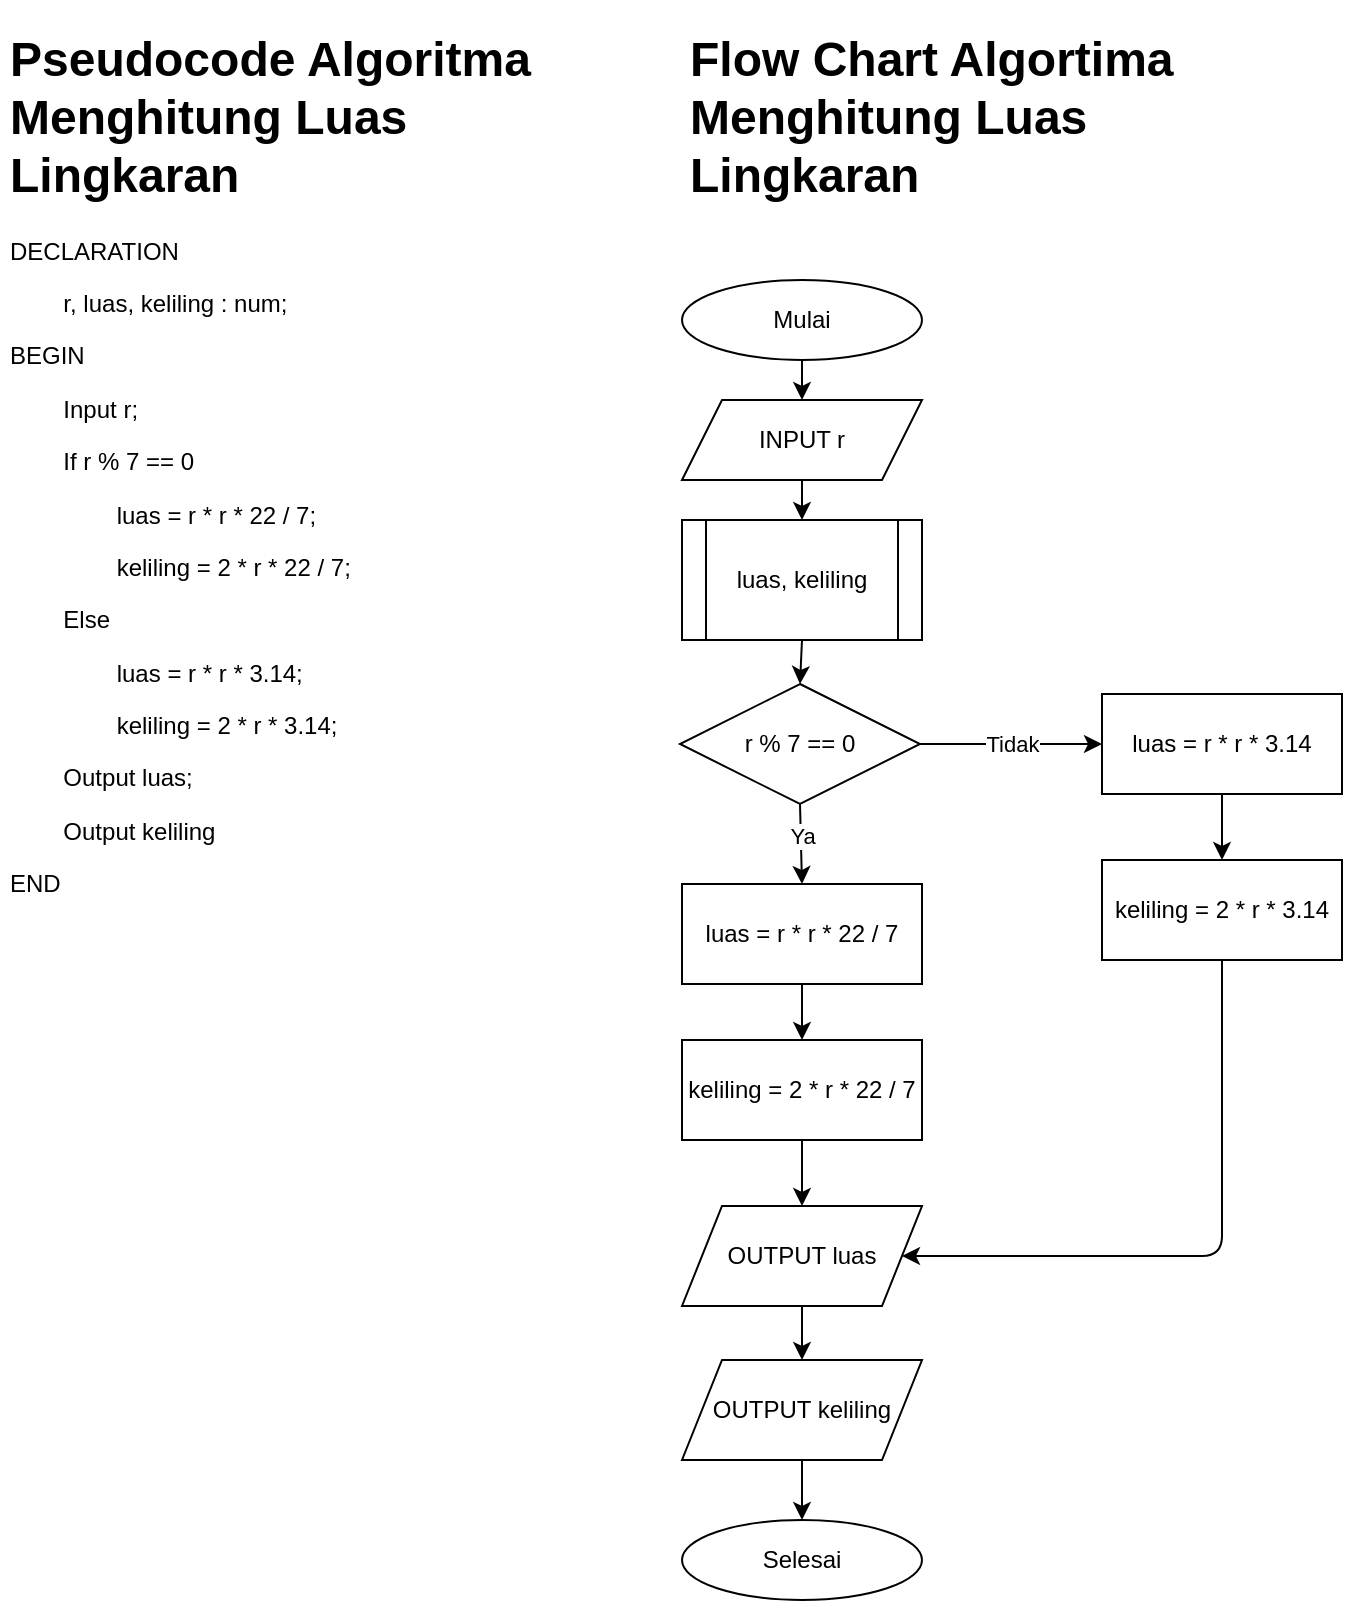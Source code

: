 <mxfile>
    <diagram id="CUJUMXQ0X0TxbI-3v0MW" name="Luas &amp; Keliling Lingkaran">
        <mxGraphModel dx="674" dy="1444" grid="1" gridSize="10" guides="1" tooltips="1" connect="1" arrows="1" fold="1" page="1" pageScale="1" pageWidth="850" pageHeight="1100" math="0" shadow="0">
            <root>
                <mxCell id="0"/>
                <mxCell id="1" parent="0"/>
                <mxCell id="2" value="&lt;h1&gt;Pseudocode Algoritma Menghitung Luas Lingkaran&lt;/h1&gt;&lt;p&gt;DECLARATION&lt;/p&gt;&lt;p&gt;&lt;span style=&quot;white-space: pre;&quot;&gt;&#9;&lt;/span&gt;r, luas, keliling : num;&lt;br&gt;&lt;/p&gt;&lt;p&gt;BEGIN&lt;/p&gt;&lt;p&gt;&lt;span style=&quot;white-space: pre;&quot;&gt;&#9;&lt;/span&gt;Input r;&lt;br&gt;&lt;/p&gt;&lt;p&gt;&lt;span style=&quot;white-space: pre;&quot;&gt;&#9;&lt;/span&gt;If r % 7 == 0&lt;/p&gt;&lt;p&gt;&lt;span style=&quot;white-space: pre;&quot;&gt;&#9;&lt;/span&gt;&lt;span style=&quot;white-space: pre;&quot;&gt;&#9;&lt;/span&gt;luas&amp;nbsp;= r * r * 22 / 7;&lt;br&gt;&lt;/p&gt;&lt;p&gt;&lt;span style=&quot;white-space: pre;&quot;&gt;&#9;&lt;/span&gt;&lt;span style=&quot;white-space: pre;&quot;&gt;&#9;&lt;/span&gt;keliling = 2 * r * 22 / 7;&lt;br&gt;&lt;/p&gt;&lt;p&gt;&lt;span style=&quot;white-space: pre;&quot;&gt;&#9;&lt;/span&gt;Else&amp;nbsp;&lt;/p&gt;&lt;p&gt;&lt;span style=&quot;white-space: pre;&quot;&gt;&#9;&lt;/span&gt;&lt;span style=&quot;white-space: pre;&quot;&gt;&#9;&lt;/span&gt;luas&amp;nbsp;= r * r * 3.14;&lt;br&gt;&lt;/p&gt;&lt;p&gt;&lt;span style=&quot;white-space: pre;&quot;&gt;&#9;&lt;/span&gt;&lt;span style=&quot;white-space: pre;&quot;&gt;&#9;&lt;/span&gt;keliling = 2 * r * 3.14;&lt;br&gt;&lt;/p&gt;&lt;p&gt;&lt;span style=&quot;white-space: pre;&quot;&gt;&#9;&lt;/span&gt;Output luas;&lt;br&gt;&lt;/p&gt;&lt;p&gt;&lt;span style=&quot;white-space: pre;&quot;&gt;&#9;&lt;/span&gt;Output keliling&lt;br&gt;&lt;/p&gt;&lt;p&gt;END&lt;/p&gt;" style="text;html=1;strokeColor=none;fillColor=none;spacing=5;spacingTop=-20;whiteSpace=wrap;overflow=hidden;rounded=0;" parent="1" vertex="1">
                    <mxGeometry x="20" width="310" height="440" as="geometry"/>
                </mxCell>
                <mxCell id="4" value="&lt;h1&gt;Flow Chart Algortima Menghitung Luas Lingkaran&lt;/h1&gt;" style="text;html=1;strokeColor=none;fillColor=none;spacing=5;spacingTop=-20;whiteSpace=wrap;overflow=hidden;rounded=0;" parent="1" vertex="1">
                    <mxGeometry x="360" width="280" height="120" as="geometry"/>
                </mxCell>
                <mxCell id="7" value="" style="edgeStyle=none;html=1;" parent="1" source="5" target="6" edge="1">
                    <mxGeometry relative="1" as="geometry"/>
                </mxCell>
                <mxCell id="5" value="Mulai" style="ellipse;whiteSpace=wrap;html=1;" parent="1" vertex="1">
                    <mxGeometry x="361" y="130" width="120" height="40" as="geometry"/>
                </mxCell>
                <mxCell id="16" value="" style="edgeStyle=none;html=1;entryX=0.5;entryY=0;entryDx=0;entryDy=0;" parent="1" source="6" target="82" edge="1">
                    <mxGeometry relative="1" as="geometry">
                        <mxPoint x="421" y="260" as="targetPoint"/>
                    </mxGeometry>
                </mxCell>
                <mxCell id="6" value="INPUT r" style="shape=parallelogram;perimeter=parallelogramPerimeter;whiteSpace=wrap;html=1;fixedSize=1;" parent="1" vertex="1">
                    <mxGeometry x="361" y="190" width="120" height="40" as="geometry"/>
                </mxCell>
                <mxCell id="15" value="r % 7 == 0" style="rhombus;whiteSpace=wrap;html=1;" parent="1" vertex="1">
                    <mxGeometry x="360" y="332" width="120" height="60" as="geometry"/>
                </mxCell>
                <mxCell id="21" value="" style="edgeStyle=none;html=1;entryX=0.5;entryY=0;entryDx=0;entryDy=0;" parent="1" source="18" target="105" edge="1">
                    <mxGeometry relative="1" as="geometry">
                        <mxPoint x="420" y="510" as="targetPoint"/>
                    </mxGeometry>
                </mxCell>
                <mxCell id="18" value="luas = r * r * 22 / 7" style="whiteSpace=wrap;html=1;" parent="1" vertex="1">
                    <mxGeometry x="361" y="432" width="120" height="50" as="geometry"/>
                </mxCell>
                <mxCell id="23" value="" style="edgeStyle=none;html=1;entryX=0.5;entryY=0;entryDx=0;entryDy=0;" parent="1" source="20" target="110" edge="1">
                    <mxGeometry relative="1" as="geometry">
                        <mxPoint x="421" y="653" as="targetPoint"/>
                    </mxGeometry>
                </mxCell>
                <mxCell id="20" value="OUTPUT luas" style="shape=parallelogram;perimeter=parallelogramPerimeter;whiteSpace=wrap;html=1;fixedSize=1;" parent="1" vertex="1">
                    <mxGeometry x="361" y="593" width="120" height="50" as="geometry"/>
                </mxCell>
                <mxCell id="24" value="Selesai" style="ellipse;whiteSpace=wrap;html=1;" parent="1" vertex="1">
                    <mxGeometry x="361" y="750" width="120" height="40" as="geometry"/>
                </mxCell>
                <mxCell id="49" value="" style="endArrow=classic;html=1;exitX=0.5;exitY=1;exitDx=0;exitDy=0;entryX=0.5;entryY=0;entryDx=0;entryDy=0;" parent="1" source="15" target="18" edge="1">
                    <mxGeometry relative="1" as="geometry">
                        <mxPoint x="501" y="422" as="sourcePoint"/>
                        <mxPoint x="601" y="422" as="targetPoint"/>
                        <Array as="points"/>
                    </mxGeometry>
                </mxCell>
                <mxCell id="50" value="Ya" style="edgeLabel;resizable=0;html=1;align=center;verticalAlign=middle;" parent="49" connectable="0" vertex="1">
                    <mxGeometry relative="1" as="geometry">
                        <mxPoint y="-4" as="offset"/>
                    </mxGeometry>
                </mxCell>
                <mxCell id="51" value="" style="endArrow=classic;html=1;exitX=1;exitY=0.5;exitDx=0;exitDy=0;entryX=0;entryY=0.5;entryDx=0;entryDy=0;" parent="1" source="15" target="64" edge="1">
                    <mxGeometry relative="1" as="geometry">
                        <mxPoint x="521" y="361.5" as="sourcePoint"/>
                        <mxPoint x="551" y="362" as="targetPoint"/>
                    </mxGeometry>
                </mxCell>
                <mxCell id="52" value="Tidak" style="edgeLabel;resizable=0;html=1;align=center;verticalAlign=middle;" parent="51" connectable="0" vertex="1">
                    <mxGeometry relative="1" as="geometry"/>
                </mxCell>
                <mxCell id="65" style="edgeStyle=orthogonalEdgeStyle;html=1;exitX=0.5;exitY=1;exitDx=0;exitDy=0;startArrow=none;entryX=1;entryY=0.5;entryDx=0;entryDy=0;" parent="1" source="107" target="20" edge="1">
                    <mxGeometry relative="1" as="geometry">
                        <Array as="points">
                            <mxPoint x="631" y="618"/>
                        </Array>
                        <mxPoint x="590" y="580" as="targetPoint"/>
                    </mxGeometry>
                </mxCell>
                <mxCell id="109" style="edgeStyle=none;html=1;exitX=0.5;exitY=1;exitDx=0;exitDy=0;entryX=0.5;entryY=0;entryDx=0;entryDy=0;" parent="1" source="64" target="107" edge="1">
                    <mxGeometry relative="1" as="geometry"/>
                </mxCell>
                <mxCell id="64" value="luas = r * r * 3.14" style="whiteSpace=wrap;html=1;" parent="1" vertex="1">
                    <mxGeometry x="571" y="337" width="120" height="50" as="geometry"/>
                </mxCell>
                <mxCell id="82" value="luas, keliling" style="shape=process;whiteSpace=wrap;html=1;backgroundOutline=1;" parent="1" vertex="1">
                    <mxGeometry x="361" y="250" width="120" height="60" as="geometry"/>
                </mxCell>
                <mxCell id="83" value="" style="endArrow=classic;html=1;exitX=0.5;exitY=1;exitDx=0;exitDy=0;entryX=0.5;entryY=0;entryDx=0;entryDy=0;" parent="1" source="82" target="15" edge="1">
                    <mxGeometry width="50" height="50" relative="1" as="geometry">
                        <mxPoint x="411" y="450" as="sourcePoint"/>
                        <mxPoint x="461" y="400" as="targetPoint"/>
                    </mxGeometry>
                </mxCell>
                <mxCell id="106" style="edgeStyle=none;html=1;exitX=0.5;exitY=1;exitDx=0;exitDy=0;entryX=0.5;entryY=0;entryDx=0;entryDy=0;" parent="1" source="105" target="20" edge="1">
                    <mxGeometry relative="1" as="geometry"/>
                </mxCell>
                <mxCell id="105" value="keliling = 2 * r * 22 / 7" style="whiteSpace=wrap;html=1;" parent="1" vertex="1">
                    <mxGeometry x="361" y="510" width="120" height="50" as="geometry"/>
                </mxCell>
                <mxCell id="107" value="keliling = 2 * r * 3.14" style="whiteSpace=wrap;html=1;" parent="1" vertex="1">
                    <mxGeometry x="571" y="420" width="120" height="50" as="geometry"/>
                </mxCell>
                <mxCell id="111" style="edgeStyle=none;html=1;exitX=0.5;exitY=1;exitDx=0;exitDy=0;" parent="1" source="110" target="24" edge="1">
                    <mxGeometry relative="1" as="geometry"/>
                </mxCell>
                <mxCell id="110" value="OUTPUT keliling" style="shape=parallelogram;perimeter=parallelogramPerimeter;whiteSpace=wrap;html=1;fixedSize=1;" parent="1" vertex="1">
                    <mxGeometry x="361" y="670" width="120" height="50" as="geometry"/>
                </mxCell>
            </root>
        </mxGraphModel>
    </diagram>
    <diagram id="GCGuCBROc1ggfjhuPVGe" name="Luas Permukaan Dadu 6 Sisi">
        <mxGraphModel dx="674" dy="344" grid="1" gridSize="10" guides="1" tooltips="1" connect="1" arrows="1" fold="1" page="1" pageScale="1" pageWidth="850" pageHeight="1100" math="0" shadow="0">
            <root>
                <mxCell id="0"/>
                <mxCell id="1" parent="0"/>
                <mxCell id="JqkzpEmQRBnh11CE17rS-1" value="&lt;h1&gt;Pseudocode Algoritma Luas Permukaan Dadu 6 Sisi&lt;/h1&gt;&lt;p&gt;DECLARATION&lt;/p&gt;&lt;p&gt;&lt;span style=&quot;white-space: pre;&quot;&gt;&#9;&lt;/span&gt;sisi, luas : num;&lt;br&gt;&lt;/p&gt;&lt;p&gt;BEGIN&lt;/p&gt;&lt;p&gt;&lt;span style=&quot;white-space: pre;&quot;&gt;&#9;&lt;/span&gt;Input sisi;&lt;br&gt;&lt;/p&gt;&lt;p&gt;&lt;span style=&quot;white-space: pre;&quot;&gt;&#9;&lt;/span&gt;luas = 6 * sisi * sisi&lt;br&gt;&lt;/p&gt;&lt;p&gt;&lt;span style=&quot;white-space: pre;&quot;&gt;&#9;&lt;/span&gt;Output luas;&lt;br&gt;&lt;/p&gt;&lt;p&gt;END&lt;/p&gt;" style="text;html=1;strokeColor=none;fillColor=none;spacing=5;spacingTop=-20;whiteSpace=wrap;overflow=hidden;rounded=0;" parent="1" vertex="1">
                    <mxGeometry x="20" y="20" width="190" height="310" as="geometry"/>
                </mxCell>
                <mxCell id="JqkzpEmQRBnh11CE17rS-2" value="&lt;h1&gt;Flow Chart Algoritma Luas Permukaan Dadu 6 Sisi&lt;/h1&gt;" style="text;html=1;strokeColor=none;fillColor=none;spacing=5;spacingTop=-20;whiteSpace=wrap;overflow=hidden;rounded=0;" parent="1" vertex="1">
                    <mxGeometry x="260" y="20" width="190" height="120" as="geometry"/>
                </mxCell>
                <mxCell id="JqkzpEmQRBnh11CE17rS-5" value="" style="edgeStyle=orthogonalEdgeStyle;html=1;" parent="1" source="JqkzpEmQRBnh11CE17rS-3" target="JqkzpEmQRBnh11CE17rS-4" edge="1">
                    <mxGeometry relative="1" as="geometry"/>
                </mxCell>
                <mxCell id="JqkzpEmQRBnh11CE17rS-3" value="Mulai" style="ellipse;whiteSpace=wrap;html=1;" parent="1" vertex="1">
                    <mxGeometry x="280" y="160" width="120" height="40" as="geometry"/>
                </mxCell>
                <mxCell id="JqkzpEmQRBnh11CE17rS-7" value="" style="edgeStyle=orthogonalEdgeStyle;html=1;startArrow=none;" parent="1" source="aLYWOsO8eAfi2g8qhkjH-1" target="JqkzpEmQRBnh11CE17rS-6" edge="1">
                    <mxGeometry relative="1" as="geometry"/>
                </mxCell>
                <mxCell id="aLYWOsO8eAfi2g8qhkjH-3" style="edgeStyle=none;html=1;exitX=0.5;exitY=1;exitDx=0;exitDy=0;entryX=0.5;entryY=0;entryDx=0;entryDy=0;" parent="1" source="JqkzpEmQRBnh11CE17rS-4" target="aLYWOsO8eAfi2g8qhkjH-1" edge="1">
                    <mxGeometry relative="1" as="geometry"/>
                </mxCell>
                <mxCell id="JqkzpEmQRBnh11CE17rS-4" value="INPUT sisi" style="shape=parallelogram;perimeter=parallelogramPerimeter;whiteSpace=wrap;html=1;fixedSize=1;" parent="1" vertex="1">
                    <mxGeometry x="280" y="220" width="120" height="40" as="geometry"/>
                </mxCell>
                <mxCell id="JqkzpEmQRBnh11CE17rS-9" value="" style="edgeStyle=orthogonalEdgeStyle;html=1;" parent="1" source="JqkzpEmQRBnh11CE17rS-6" target="JqkzpEmQRBnh11CE17rS-8" edge="1">
                    <mxGeometry relative="1" as="geometry"/>
                </mxCell>
                <mxCell id="JqkzpEmQRBnh11CE17rS-6" value="luas = 6 * sisi * sisi" style="whiteSpace=wrap;html=1;" parent="1" vertex="1">
                    <mxGeometry x="280" y="343" width="120" height="40" as="geometry"/>
                </mxCell>
                <mxCell id="JqkzpEmQRBnh11CE17rS-11" value="" style="edgeStyle=orthogonalEdgeStyle;html=1;" parent="1" source="JqkzpEmQRBnh11CE17rS-8" target="JqkzpEmQRBnh11CE17rS-10" edge="1">
                    <mxGeometry relative="1" as="geometry"/>
                </mxCell>
                <mxCell id="JqkzpEmQRBnh11CE17rS-8" value="OUTPUT luas" style="shape=parallelogram;perimeter=parallelogramPerimeter;whiteSpace=wrap;html=1;fixedSize=1;" parent="1" vertex="1">
                    <mxGeometry x="280" y="403" width="120" height="40" as="geometry"/>
                </mxCell>
                <mxCell id="JqkzpEmQRBnh11CE17rS-10" value="Selesai" style="ellipse;whiteSpace=wrap;html=1;" parent="1" vertex="1">
                    <mxGeometry x="280" y="463" width="120" height="40" as="geometry"/>
                </mxCell>
                <mxCell id="aLYWOsO8eAfi2g8qhkjH-1" value="luas" style="shape=process;whiteSpace=wrap;html=1;backgroundOutline=1;" parent="1" vertex="1">
                    <mxGeometry x="280" y="280" width="120" height="40" as="geometry"/>
                </mxCell>
            </root>
        </mxGraphModel>
    </diagram>
</mxfile>